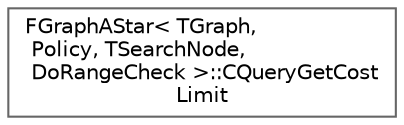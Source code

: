 digraph "Graphical Class Hierarchy"
{
 // INTERACTIVE_SVG=YES
 // LATEX_PDF_SIZE
  bgcolor="transparent";
  edge [fontname=Helvetica,fontsize=10,labelfontname=Helvetica,labelfontsize=10];
  node [fontname=Helvetica,fontsize=10,shape=box,height=0.2,width=0.4];
  rankdir="LR";
  Node0 [id="Node000000",label="FGraphAStar\< TGraph,\l Policy, TSearchNode,\l DoRangeCheck \>::CQueryGetCost\lLimit",height=0.2,width=0.4,color="grey40", fillcolor="white", style="filled",URL="$d3/d15/structFGraphAStar_1_1CQueryGetCostLimit.html",tooltip=" "];
}
